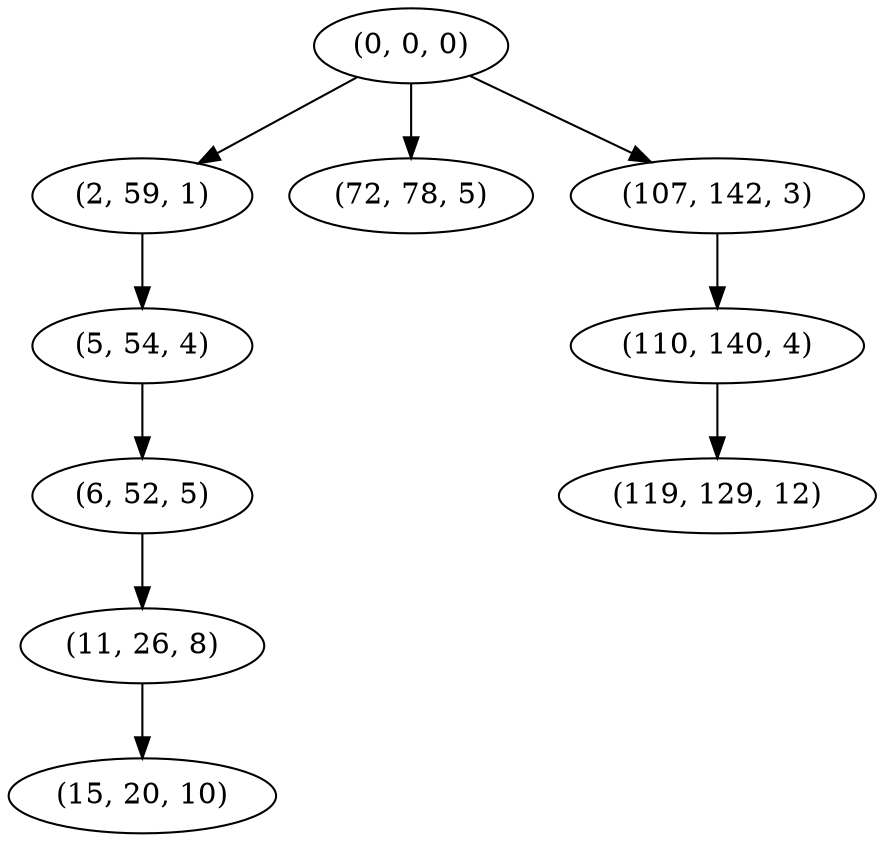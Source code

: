 digraph tree {
    "(0, 0, 0)";
    "(2, 59, 1)";
    "(5, 54, 4)";
    "(6, 52, 5)";
    "(11, 26, 8)";
    "(15, 20, 10)";
    "(72, 78, 5)";
    "(107, 142, 3)";
    "(110, 140, 4)";
    "(119, 129, 12)";
    "(0, 0, 0)" -> "(2, 59, 1)";
    "(0, 0, 0)" -> "(72, 78, 5)";
    "(0, 0, 0)" -> "(107, 142, 3)";
    "(2, 59, 1)" -> "(5, 54, 4)";
    "(5, 54, 4)" -> "(6, 52, 5)";
    "(6, 52, 5)" -> "(11, 26, 8)";
    "(11, 26, 8)" -> "(15, 20, 10)";
    "(107, 142, 3)" -> "(110, 140, 4)";
    "(110, 140, 4)" -> "(119, 129, 12)";
}

